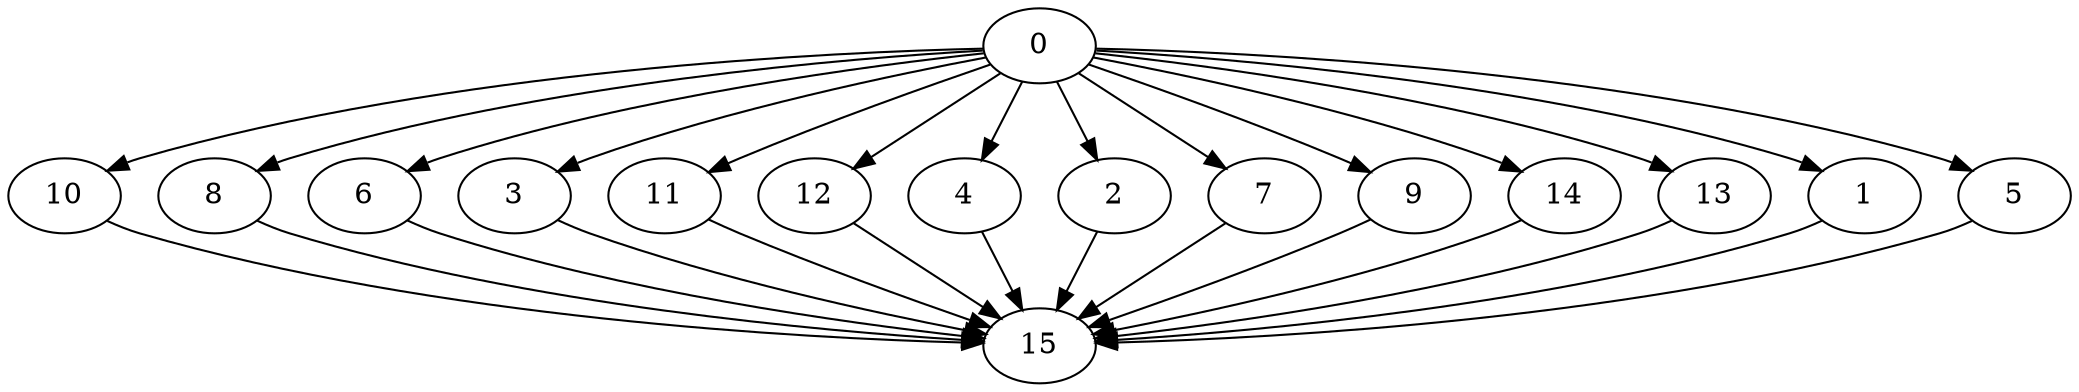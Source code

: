 digraph "Fork_Join_Nodes_16_CCR_0.10_WeightType_Random#6" {
	graph ["Duplicate states"=0,
		GraphType=F_J,
		"Max states in OPEN"=0,
		Modes="120000ms; topo-ordered tasks, ; Pruning: task equivalence, fixed order ready list, ; F-value: ; Optimisation: best schedule length (\
SL) optimisation on equal, ",
		NumberOfTasks=16,
		"Pruned using list schedule length"=150223,
		"States removed from OPEN"=0,
		TargetSystem="Homogeneous-4",
		"Time to schedule (ms)"=4048,
		"Total idle time"=475,
		"Total schedule length"=656,
		"Total sequential time"=1787,
		"Total states created"=9398514
	];
	0	["Finish time"=154,
		Processor=0,
		"Start time"=0,
		Weight=154];
	10	["Finish time"=538,
		Processor=0,
		"Start time"=346,
		Weight=192];
	0 -> 10	[Weight=7];
	8	["Finish time"=541,
		Processor=1,
		"Start time"=368,
		Weight=173];
	0 -> 8	[Weight=10];
	6	["Finish time"=529,
		Processor=2,
		"Start time"=375,
		Weight=154];
	0 -> 6	[Weight=8];
	3	["Finish time"=375,
		Processor=2,
		"Start time"=221,
		Weight=154];
	0 -> 3	[Weight=8];
	11	["Finish time"=310,
		Processor=1,
		"Start time"=156,
		Weight=154];
	0 -> 11	[Weight=2];
	12	["Finish time"=271,
		Processor=3,
		"Start time"=156,
		Weight=115];
	0 -> 12	[Weight=2];
	4	["Finish time"=386,
		Processor=3,
		"Start time"=271,
		Weight=115];
	0 -> 4	[Weight=10];
	2	["Finish time"=250,
		Processor=0,
		"Start time"=154,
		Weight=96];
	0 -> 2	[Weight=4];
	7	["Finish time"=346,
		Processor=0,
		"Start time"=250,
		Weight=96];
	0 -> 7	[Weight=5];
	9	["Finish time"=501,
		Processor=3,
		"Start time"=424,
		Weight=77];
	0 -> 9	[Weight=7];
	14	["Finish time"=221,
		Processor=2,
		"Start time"=163,
		Weight=58];
	0 -> 14	[Weight=9];
	13	["Finish time"=368,
		Processor=1,
		"Start time"=310,
		Weight=58];
	0 -> 13	[Weight=9];
	1	["Finish time"=424,
		Processor=3,
		"Start time"=386,
		Weight=38];
	0 -> 1	[Weight=6];
	5	["Finish time"=539,
		Processor=3,
		"Start time"=501,
		Weight=38];
	0 -> 5	[Weight=9];
	15	["Finish time"=656,
		Processor=1,
		"Start time"=541,
		Weight=115];
	10 -> 15	[Weight=2];
	8 -> 15	[Weight=3];
	6 -> 15	[Weight=10];
	3 -> 15	[Weight=5];
	11 -> 15	[Weight=4];
	12 -> 15	[Weight=8];
	4 -> 15	[Weight=5];
	2 -> 15	[Weight=10];
	7 -> 15	[Weight=7];
	9 -> 15	[Weight=6];
	14 -> 15	[Weight=7];
	13 -> 15	[Weight=4];
	1 -> 15	[Weight=10];
	5 -> 15	[Weight=2];
}
